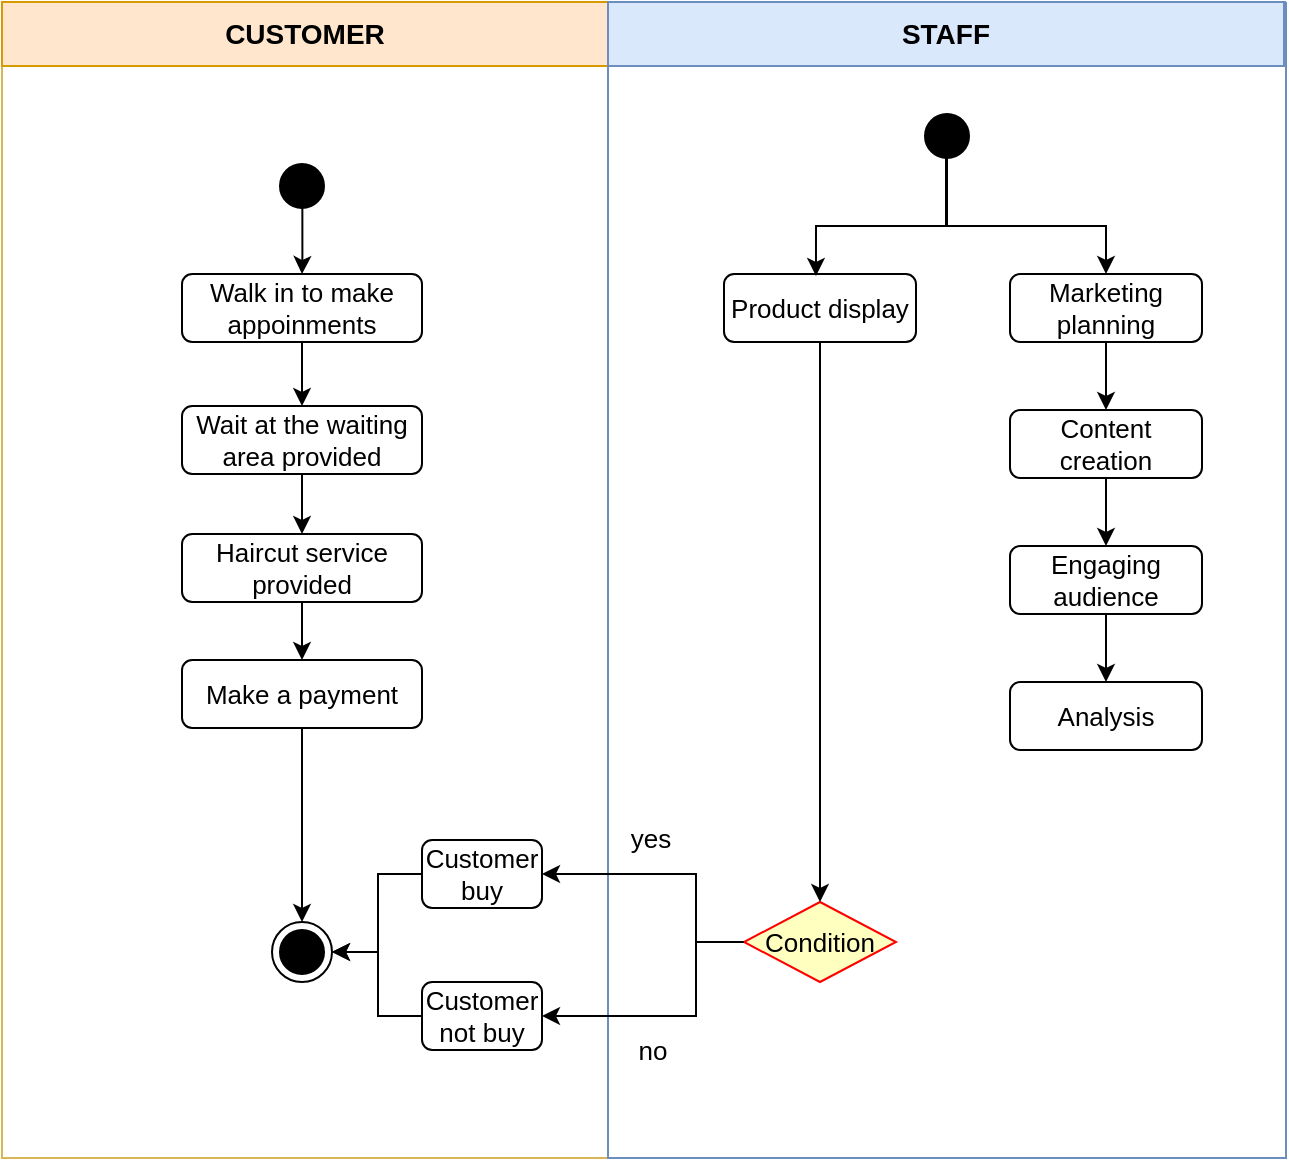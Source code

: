 <mxfile version="24.4.0" type="github">
  <diagram name="Page-1" id="UtILHOOvsMrrQ-R1n7kE">
    <mxGraphModel dx="1475" dy="64" grid="0" gridSize="10" guides="1" tooltips="1" connect="1" arrows="1" fold="1" page="0" pageScale="1" pageWidth="827" pageHeight="1169" math="0" shadow="0">
      <root>
        <mxCell id="0" />
        <mxCell id="1" parent="0" />
        <mxCell id="KepiEa6D_0x9U03XaYwY-1" value="" style="swimlane;startSize=0;fillColor=#fff2cc;strokeColor=#d6b656;" parent="1" vertex="1">
          <mxGeometry x="-187" y="461" width="303" height="578" as="geometry" />
        </mxCell>
        <mxCell id="w3mi6-489EvIM3OzmEsd-10" style="edgeStyle=orthogonalEdgeStyle;rounded=0;orthogonalLoop=1;jettySize=auto;html=1;exitX=0.5;exitY=1;exitDx=0;exitDy=0;entryX=0.5;entryY=0;entryDx=0;entryDy=0;fontSize=13;" parent="KepiEa6D_0x9U03XaYwY-1" source="w3mi6-489EvIM3OzmEsd-7" target="w3mi6-489EvIM3OzmEsd-8" edge="1">
          <mxGeometry relative="1" as="geometry" />
        </mxCell>
        <mxCell id="w3mi6-489EvIM3OzmEsd-7" value="Walk in to make appoinments" style="rounded=1;whiteSpace=wrap;html=1;fontSize=13;" parent="KepiEa6D_0x9U03XaYwY-1" vertex="1">
          <mxGeometry x="90" y="136" width="120" height="34" as="geometry" />
        </mxCell>
        <mxCell id="w3mi6-489EvIM3OzmEsd-12" style="edgeStyle=orthogonalEdgeStyle;rounded=0;orthogonalLoop=1;jettySize=auto;html=1;exitX=0.5;exitY=1;exitDx=0;exitDy=0;entryX=0.5;entryY=0;entryDx=0;entryDy=0;fontSize=13;" parent="KepiEa6D_0x9U03XaYwY-1" source="w3mi6-489EvIM3OzmEsd-8" target="w3mi6-489EvIM3OzmEsd-9" edge="1">
          <mxGeometry relative="1" as="geometry" />
        </mxCell>
        <mxCell id="w3mi6-489EvIM3OzmEsd-8" value="Wait at the waiting area provided" style="rounded=1;whiteSpace=wrap;html=1;fontSize=13;" parent="KepiEa6D_0x9U03XaYwY-1" vertex="1">
          <mxGeometry x="90" y="202" width="120" height="34" as="geometry" />
        </mxCell>
        <mxCell id="w3mi6-489EvIM3OzmEsd-14" style="edgeStyle=orthogonalEdgeStyle;rounded=0;orthogonalLoop=1;jettySize=auto;html=1;exitX=0.5;exitY=1;exitDx=0;exitDy=0;entryX=0.5;entryY=0;entryDx=0;entryDy=0;fontSize=13;" parent="KepiEa6D_0x9U03XaYwY-1" source="w3mi6-489EvIM3OzmEsd-9" target="w3mi6-489EvIM3OzmEsd-13" edge="1">
          <mxGeometry relative="1" as="geometry" />
        </mxCell>
        <mxCell id="w3mi6-489EvIM3OzmEsd-9" value="Haircut service provided" style="rounded=1;whiteSpace=wrap;html=1;fontSize=13;" parent="KepiEa6D_0x9U03XaYwY-1" vertex="1">
          <mxGeometry x="90" y="266" width="120" height="34" as="geometry" />
        </mxCell>
        <mxCell id="w3mi6-489EvIM3OzmEsd-46" style="edgeStyle=orthogonalEdgeStyle;rounded=0;orthogonalLoop=1;jettySize=auto;html=1;exitX=0.5;exitY=1;exitDx=0;exitDy=0;entryX=0.5;entryY=0;entryDx=0;entryDy=0;fontSize=13;" parent="KepiEa6D_0x9U03XaYwY-1" source="w3mi6-489EvIM3OzmEsd-13" target="w3mi6-489EvIM3OzmEsd-45" edge="1">
          <mxGeometry relative="1" as="geometry" />
        </mxCell>
        <mxCell id="w3mi6-489EvIM3OzmEsd-13" value="Make a payment" style="rounded=1;whiteSpace=wrap;html=1;fontSize=13;" parent="KepiEa6D_0x9U03XaYwY-1" vertex="1">
          <mxGeometry x="90" y="329" width="120" height="34" as="geometry" />
        </mxCell>
        <mxCell id="w3mi6-489EvIM3OzmEsd-16" style="edgeStyle=orthogonalEdgeStyle;rounded=0;orthogonalLoop=1;jettySize=auto;html=1;exitX=0.506;exitY=0.877;exitDx=0;exitDy=0;exitPerimeter=0;fontSize=13;" parent="KepiEa6D_0x9U03XaYwY-1" source="w3mi6-489EvIM3OzmEsd-15" target="w3mi6-489EvIM3OzmEsd-7" edge="1">
          <mxGeometry relative="1" as="geometry" />
        </mxCell>
        <mxCell id="w3mi6-489EvIM3OzmEsd-15" value="" style="ellipse;html=1;shape=startState;fillColor=#000000;strokeColor=#000000;fontSize=13;" parent="KepiEa6D_0x9U03XaYwY-1" vertex="1">
          <mxGeometry x="135" y="77" width="30" height="30" as="geometry" />
        </mxCell>
        <mxCell id="w3mi6-489EvIM3OzmEsd-47" style="edgeStyle=elbowEdgeStyle;rounded=0;orthogonalLoop=1;jettySize=auto;html=1;exitX=0;exitY=0.5;exitDx=0;exitDy=0;entryX=1;entryY=0.5;entryDx=0;entryDy=0;fontSize=13;" parent="KepiEa6D_0x9U03XaYwY-1" source="w3mi6-489EvIM3OzmEsd-37" target="w3mi6-489EvIM3OzmEsd-45" edge="1">
          <mxGeometry relative="1" as="geometry">
            <Array as="points">
              <mxPoint x="188" y="456" />
            </Array>
          </mxGeometry>
        </mxCell>
        <mxCell id="w3mi6-489EvIM3OzmEsd-37" value="Customer buy" style="rounded=1;whiteSpace=wrap;html=1;fontSize=13;" parent="KepiEa6D_0x9U03XaYwY-1" vertex="1">
          <mxGeometry x="210" y="419" width="60" height="34" as="geometry" />
        </mxCell>
        <mxCell id="w3mi6-489EvIM3OzmEsd-48" style="edgeStyle=orthogonalEdgeStyle;rounded=0;orthogonalLoop=1;jettySize=auto;html=1;exitX=0;exitY=0.5;exitDx=0;exitDy=0;entryX=1;entryY=0.5;entryDx=0;entryDy=0;fontSize=13;" parent="KepiEa6D_0x9U03XaYwY-1" source="w3mi6-489EvIM3OzmEsd-38" target="w3mi6-489EvIM3OzmEsd-45" edge="1">
          <mxGeometry relative="1" as="geometry">
            <Array as="points">
              <mxPoint x="188" y="507" />
              <mxPoint x="188" y="475" />
            </Array>
          </mxGeometry>
        </mxCell>
        <mxCell id="w3mi6-489EvIM3OzmEsd-38" value="Customer not buy" style="rounded=1;whiteSpace=wrap;html=1;fontSize=13;" parent="KepiEa6D_0x9U03XaYwY-1" vertex="1">
          <mxGeometry x="210" y="490" width="60" height="34" as="geometry" />
        </mxCell>
        <mxCell id="w3mi6-489EvIM3OzmEsd-43" value="CUSTOMER" style="html=1;whiteSpace=wrap;fillColor=#ffe6cc;strokeColor=#d79b00;fontStyle=1;fontSize=14;" parent="KepiEa6D_0x9U03XaYwY-1" vertex="1">
          <mxGeometry width="303" height="32" as="geometry" />
        </mxCell>
        <mxCell id="w3mi6-489EvIM3OzmEsd-45" value="" style="ellipse;html=1;shape=endState;fillColor=#000000;strokeColor=#000000;fontSize=13;" parent="KepiEa6D_0x9U03XaYwY-1" vertex="1">
          <mxGeometry x="135" y="460" width="30" height="30" as="geometry" />
        </mxCell>
        <mxCell id="w3mi6-489EvIM3OzmEsd-1" value="" style="swimlane;startSize=0;fillColor=#dae8fc;strokeColor=#6c8ebf;" parent="1" vertex="1">
          <mxGeometry x="116" y="461" width="339" height="578" as="geometry" />
        </mxCell>
        <mxCell id="w3mi6-489EvIM3OzmEsd-5" value="" style="ellipse;html=1;shape=startState;fillColor=#000000;strokeColor=#000000;" parent="w3mi6-489EvIM3OzmEsd-1" vertex="1">
          <mxGeometry x="154.5" y="52" width="30" height="30" as="geometry" />
        </mxCell>
        <mxCell id="w3mi6-489EvIM3OzmEsd-17" value="Marketing planning" style="rounded=1;whiteSpace=wrap;html=1;fontSize=13;" parent="w3mi6-489EvIM3OzmEsd-1" vertex="1">
          <mxGeometry x="201" y="136" width="96" height="34" as="geometry" />
        </mxCell>
        <mxCell id="w3mi6-489EvIM3OzmEsd-19" value="Content creation" style="rounded=1;whiteSpace=wrap;html=1;fontSize=13;" parent="w3mi6-489EvIM3OzmEsd-1" vertex="1">
          <mxGeometry x="201" y="204" width="96" height="34" as="geometry" />
        </mxCell>
        <mxCell id="w3mi6-489EvIM3OzmEsd-23" value="Product display" style="rounded=1;whiteSpace=wrap;html=1;fontSize=13;" parent="w3mi6-489EvIM3OzmEsd-1" vertex="1">
          <mxGeometry x="58" y="136" width="96" height="34" as="geometry" />
        </mxCell>
        <mxCell id="w3mi6-489EvIM3OzmEsd-30" value="Condition" style="rhombus;whiteSpace=wrap;html=1;fontColor=#000000;fillColor=#ffffc0;strokeColor=#ff0000;fontSize=13;" parent="w3mi6-489EvIM3OzmEsd-1" vertex="1">
          <mxGeometry x="68" y="450" width="76" height="40" as="geometry" />
        </mxCell>
        <mxCell id="w3mi6-489EvIM3OzmEsd-44" value="STAFF" style="html=1;whiteSpace=wrap;fillColor=#dae8fc;strokeColor=#6c8ebf;fontStyle=1;fontSize=14;" parent="w3mi6-489EvIM3OzmEsd-1" vertex="1">
          <mxGeometry width="338" height="32" as="geometry" />
        </mxCell>
        <mxCell id="IEltwsxCPdQVc2P9ESc9-3" value="Engaging audience" style="rounded=1;whiteSpace=wrap;html=1;fontSize=13;" vertex="1" parent="w3mi6-489EvIM3OzmEsd-1">
          <mxGeometry x="201" y="272" width="96" height="34" as="geometry" />
        </mxCell>
        <mxCell id="IEltwsxCPdQVc2P9ESc9-4" value="Analysis" style="rounded=1;whiteSpace=wrap;html=1;fontSize=13;" vertex="1" parent="w3mi6-489EvIM3OzmEsd-1">
          <mxGeometry x="201" y="340" width="96" height="34" as="geometry" />
        </mxCell>
        <mxCell id="IEltwsxCPdQVc2P9ESc9-8" value="" style="endArrow=classic;html=1;rounded=0;exitX=0.5;exitY=1;exitDx=0;exitDy=0;entryX=0.5;entryY=0;entryDx=0;entryDy=0;" edge="1" parent="w3mi6-489EvIM3OzmEsd-1" source="w3mi6-489EvIM3OzmEsd-23" target="w3mi6-489EvIM3OzmEsd-30">
          <mxGeometry width="50" height="50" relative="1" as="geometry">
            <mxPoint x="-18" y="331" as="sourcePoint" />
            <mxPoint x="32" y="281" as="targetPoint" />
          </mxGeometry>
        </mxCell>
        <mxCell id="IEltwsxCPdQVc2P9ESc9-13" style="edgeStyle=orthogonalEdgeStyle;rounded=0;orthogonalLoop=1;jettySize=auto;html=1;exitX=0.5;exitY=1;exitDx=0;exitDy=0;entryX=0.5;entryY=0;entryDx=0;entryDy=0;fontSize=13;" edge="1" parent="w3mi6-489EvIM3OzmEsd-1" source="w3mi6-489EvIM3OzmEsd-17" target="w3mi6-489EvIM3OzmEsd-19">
          <mxGeometry relative="1" as="geometry">
            <mxPoint x="184.5" y="189" as="sourcePoint" />
            <mxPoint x="184.5" y="221" as="targetPoint" />
          </mxGeometry>
        </mxCell>
        <mxCell id="IEltwsxCPdQVc2P9ESc9-14" style="edgeStyle=orthogonalEdgeStyle;rounded=0;orthogonalLoop=1;jettySize=auto;html=1;exitX=0.5;exitY=1;exitDx=0;exitDy=0;entryX=0.5;entryY=0;entryDx=0;entryDy=0;fontSize=13;" edge="1" parent="w3mi6-489EvIM3OzmEsd-1" source="w3mi6-489EvIM3OzmEsd-19" target="IEltwsxCPdQVc2P9ESc9-3">
          <mxGeometry relative="1" as="geometry">
            <mxPoint x="259" y="180" as="sourcePoint" />
            <mxPoint x="259" y="214" as="targetPoint" />
          </mxGeometry>
        </mxCell>
        <mxCell id="IEltwsxCPdQVc2P9ESc9-17" style="edgeStyle=orthogonalEdgeStyle;rounded=0;orthogonalLoop=1;jettySize=auto;html=1;exitX=0.5;exitY=1;exitDx=0;exitDy=0;entryX=0.5;entryY=0;entryDx=0;entryDy=0;fontSize=13;" edge="1" parent="w3mi6-489EvIM3OzmEsd-1" source="IEltwsxCPdQVc2P9ESc9-3" target="IEltwsxCPdQVc2P9ESc9-4">
          <mxGeometry relative="1" as="geometry">
            <mxPoint x="217" y="312" as="sourcePoint" />
            <mxPoint x="217" y="346" as="targetPoint" />
          </mxGeometry>
        </mxCell>
        <mxCell id="IEltwsxCPdQVc2P9ESc9-19" value="" style="endArrow=classic;html=1;rounded=0;edgeStyle=orthogonalEdgeStyle;entryX=0.5;entryY=0;entryDx=0;entryDy=0;exitX=0.5;exitY=0.367;exitDx=0;exitDy=0;exitPerimeter=0;" edge="1" parent="w3mi6-489EvIM3OzmEsd-1" source="w3mi6-489EvIM3OzmEsd-5" target="w3mi6-489EvIM3OzmEsd-17">
          <mxGeometry width="50" height="50" relative="1" as="geometry">
            <mxPoint x="163" y="136" as="sourcePoint" />
            <mxPoint x="213" y="86" as="targetPoint" />
            <Array as="points">
              <mxPoint x="170" y="112" />
              <mxPoint x="249" y="112" />
            </Array>
          </mxGeometry>
        </mxCell>
        <mxCell id="IEltwsxCPdQVc2P9ESc9-9" style="edgeStyle=orthogonalEdgeStyle;rounded=0;orthogonalLoop=1;jettySize=auto;html=1;exitX=0;exitY=0.5;exitDx=0;exitDy=0;entryX=1;entryY=0.5;entryDx=0;entryDy=0;fontSize=13;" edge="1" parent="1" source="w3mi6-489EvIM3OzmEsd-30" target="w3mi6-489EvIM3OzmEsd-37">
          <mxGeometry relative="1" as="geometry">
            <mxPoint x="244" y="1001" as="sourcePoint" />
            <mxPoint x="129" y="974" as="targetPoint" />
            <Array as="points">
              <mxPoint x="160" y="931" />
              <mxPoint x="160" y="897" />
            </Array>
          </mxGeometry>
        </mxCell>
        <mxCell id="IEltwsxCPdQVc2P9ESc9-10" value="yes" style="edgeLabel;html=1;align=center;verticalAlign=middle;resizable=0;points=[];fontSize=13;" vertex="1" connectable="0" parent="IEltwsxCPdQVc2P9ESc9-9">
          <mxGeometry x="-0.539" relative="1" as="geometry">
            <mxPoint x="-23" y="-45" as="offset" />
          </mxGeometry>
        </mxCell>
        <mxCell id="IEltwsxCPdQVc2P9ESc9-1" style="edgeStyle=orthogonalEdgeStyle;rounded=0;orthogonalLoop=1;jettySize=auto;html=1;exitX=0;exitY=0.5;exitDx=0;exitDy=0;entryX=1;entryY=0.5;entryDx=0;entryDy=0;fontSize=13;" edge="1" parent="1" source="w3mi6-489EvIM3OzmEsd-30" target="w3mi6-489EvIM3OzmEsd-38">
          <mxGeometry relative="1" as="geometry">
            <mxPoint x="-28" y="1002" as="sourcePoint" />
            <mxPoint x="-143" y="975" as="targetPoint" />
            <Array as="points">
              <mxPoint x="160" y="931" />
              <mxPoint x="160" y="968" />
            </Array>
          </mxGeometry>
        </mxCell>
        <mxCell id="IEltwsxCPdQVc2P9ESc9-2" value="no" style="edgeLabel;html=1;align=center;verticalAlign=middle;resizable=0;points=[];fontSize=13;" vertex="1" connectable="0" parent="IEltwsxCPdQVc2P9ESc9-1">
          <mxGeometry x="-0.539" relative="1" as="geometry">
            <mxPoint x="-22" y="46" as="offset" />
          </mxGeometry>
        </mxCell>
        <mxCell id="IEltwsxCPdQVc2P9ESc9-20" value="" style="endArrow=classic;html=1;rounded=0;edgeStyle=orthogonalEdgeStyle;entryX=0.479;entryY=0.029;entryDx=0;entryDy=0;entryPerimeter=0;" edge="1" parent="1" target="w3mi6-489EvIM3OzmEsd-23">
          <mxGeometry width="50" height="50" relative="1" as="geometry">
            <mxPoint x="285" y="528" as="sourcePoint" />
            <mxPoint x="375" y="607" as="targetPoint" />
            <Array as="points">
              <mxPoint x="285" y="529" />
              <mxPoint x="285" y="573" />
              <mxPoint x="220" y="573" />
            </Array>
          </mxGeometry>
        </mxCell>
      </root>
    </mxGraphModel>
  </diagram>
</mxfile>
